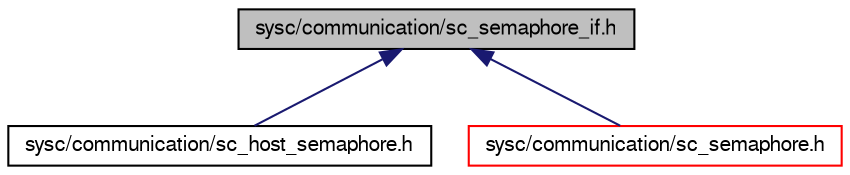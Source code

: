 digraph G
{
  edge [fontname="FreeSans",fontsize="10",labelfontname="FreeSans",labelfontsize="10"];
  node [fontname="FreeSans",fontsize="10",shape=record];
  Node1 [label="sysc/communication/sc_semaphore_if.h",height=0.2,width=0.4,color="black", fillcolor="grey75", style="filled" fontcolor="black"];
  Node1 -> Node2 [dir=back,color="midnightblue",fontsize="10",style="solid",fontname="FreeSans"];
  Node2 [label="sysc/communication/sc_host_semaphore.h",height=0.2,width=0.4,color="black", fillcolor="white", style="filled",URL="$a00280.html"];
  Node1 -> Node3 [dir=back,color="midnightblue",fontsize="10",style="solid",fontname="FreeSans"];
  Node3 [label="sysc/communication/sc_semaphore.h",height=0.2,width=0.4,color="red", fillcolor="white", style="filled",URL="$a00286.html"];
}

